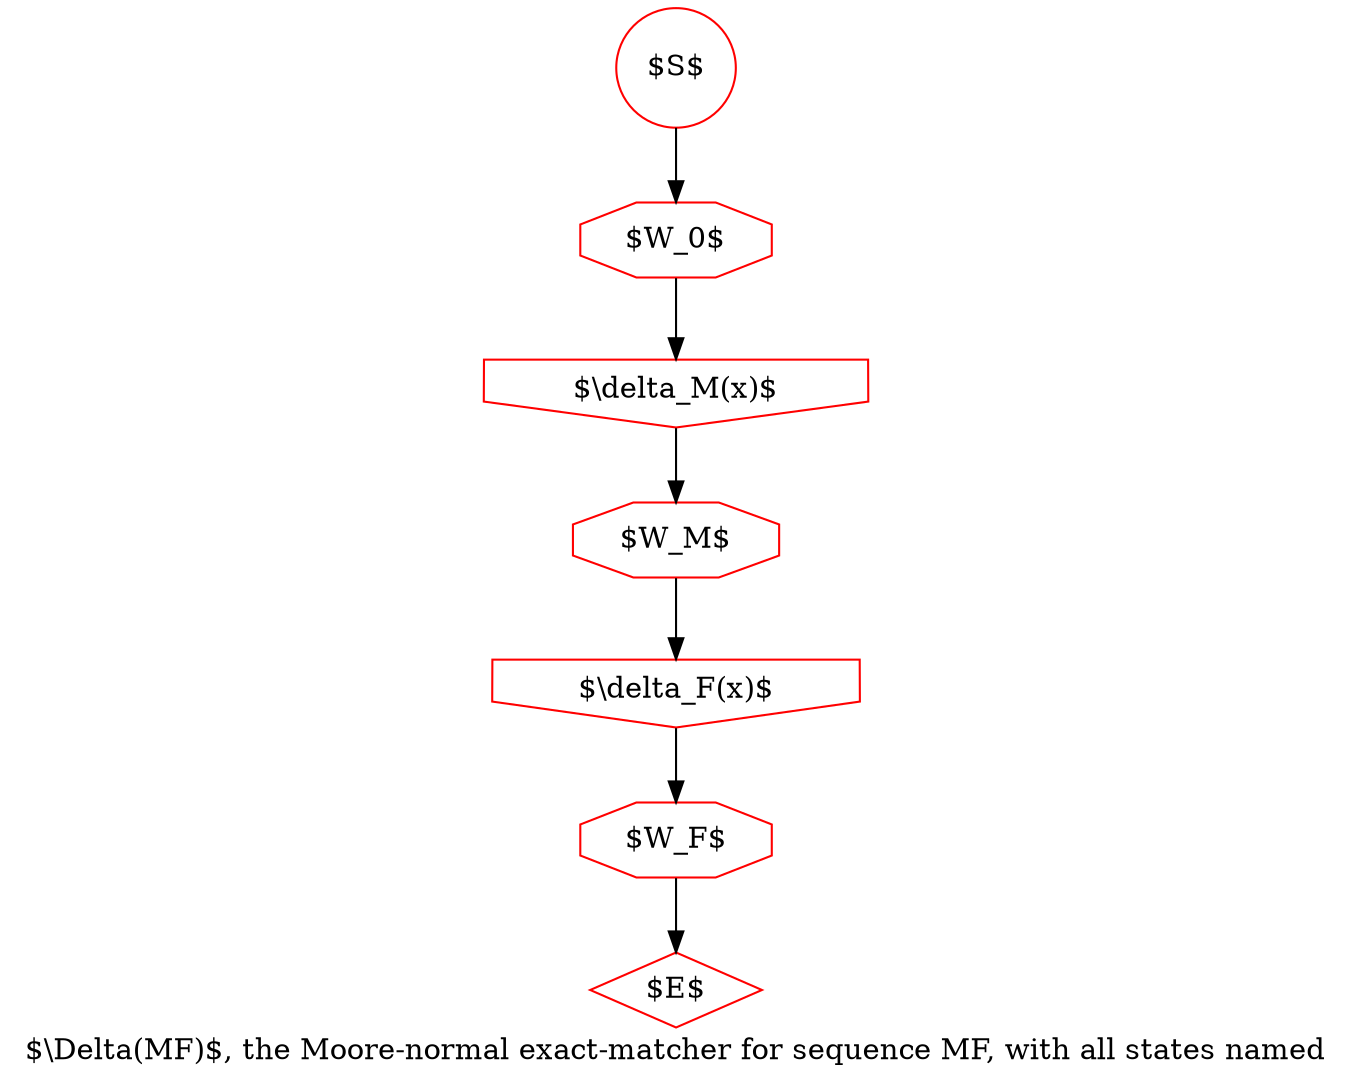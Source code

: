 digraph G {
    S [label="$S$", shape=circle, color=red];
    E [label="$E$", shape=diamond, color=red];

    W0 [label="$W_0$", shape=octagon, color=red];
    W1 [label="$W_M$", shape=octagon, color=red];
    W2 [label="$W_F$", shape=octagon, color=red];

    D1 [label="$\\delta_M(x)$", shape=invhouse, color=red];
    D2 [label="$\\delta_F(x)$", shape=invhouse, color=red];

S->W0->D1->W1->D2->W2->E;

    label="$\\Delta(MF)$, the Moore-normal exact-matcher for sequence MF, with all states named";
}
